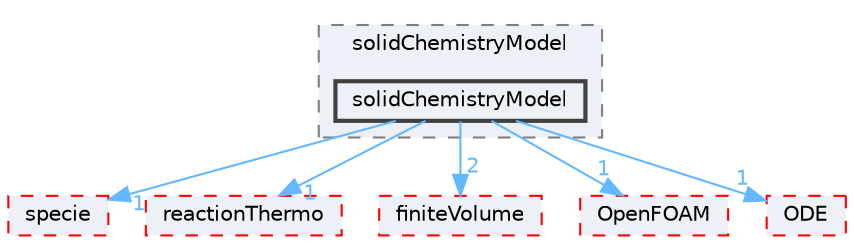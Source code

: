 digraph "src/thermophysicalModels/solidChemistryModel/solidChemistryModel"
{
 // LATEX_PDF_SIZE
  bgcolor="transparent";
  edge [fontname=Helvetica,fontsize=10,labelfontname=Helvetica,labelfontsize=10];
  node [fontname=Helvetica,fontsize=10,shape=box,height=0.2,width=0.4];
  compound=true
  subgraph clusterdir_6622b42c5fca67ec351904da985070b7 {
    graph [ bgcolor="#edf0f7", pencolor="grey50", label="solidChemistryModel", fontname=Helvetica,fontsize=10 style="filled,dashed", URL="dir_6622b42c5fca67ec351904da985070b7.html",tooltip=""]
  dir_be72a3d27c1f07729830935c3335269d [label="solidChemistryModel", fillcolor="#edf0f7", color="grey25", style="filled,bold", URL="dir_be72a3d27c1f07729830935c3335269d.html",tooltip=""];
  }
  dir_5c4bf53b114f4c9237cd4ef0431fc9bd [label="specie", fillcolor="#edf0f7", color="red", style="filled,dashed", URL="dir_5c4bf53b114f4c9237cd4ef0431fc9bd.html",tooltip=""];
  dir_87c7a4a86ffb283740ec390ea55551cb [label="reactionThermo", fillcolor="#edf0f7", color="red", style="filled,dashed", URL="dir_87c7a4a86ffb283740ec390ea55551cb.html",tooltip=""];
  dir_9bd15774b555cf7259a6fa18f99fe99b [label="finiteVolume", fillcolor="#edf0f7", color="red", style="filled,dashed", URL="dir_9bd15774b555cf7259a6fa18f99fe99b.html",tooltip=""];
  dir_c5473ff19b20e6ec4dfe5c310b3778a8 [label="OpenFOAM", fillcolor="#edf0f7", color="red", style="filled,dashed", URL="dir_c5473ff19b20e6ec4dfe5c310b3778a8.html",tooltip=""];
  dir_e47b7a1cb0d621da2e060462b00c1c76 [label="ODE", fillcolor="#edf0f7", color="red", style="filled,dashed", URL="dir_e47b7a1cb0d621da2e060462b00c1c76.html",tooltip=""];
  dir_be72a3d27c1f07729830935c3335269d->dir_5c4bf53b114f4c9237cd4ef0431fc9bd [headlabel="1", labeldistance=1.5 headhref="dir_003627_003683.html" href="dir_003627_003683.html" color="steelblue1" fontcolor="steelblue1"];
  dir_be72a3d27c1f07729830935c3335269d->dir_87c7a4a86ffb283740ec390ea55551cb [headlabel="1", labeldistance=1.5 headhref="dir_003627_003245.html" href="dir_003627_003245.html" color="steelblue1" fontcolor="steelblue1"];
  dir_be72a3d27c1f07729830935c3335269d->dir_9bd15774b555cf7259a6fa18f99fe99b [headlabel="2", labeldistance=1.5 headhref="dir_003627_001387.html" href="dir_003627_001387.html" color="steelblue1" fontcolor="steelblue1"];
  dir_be72a3d27c1f07729830935c3335269d->dir_c5473ff19b20e6ec4dfe5c310b3778a8 [headlabel="1", labeldistance=1.5 headhref="dir_003627_002695.html" href="dir_003627_002695.html" color="steelblue1" fontcolor="steelblue1"];
  dir_be72a3d27c1f07729830935c3335269d->dir_e47b7a1cb0d621da2e060462b00c1c76 [headlabel="1", labeldistance=1.5 headhref="dir_003627_002678.html" href="dir_003627_002678.html" color="steelblue1" fontcolor="steelblue1"];
}
